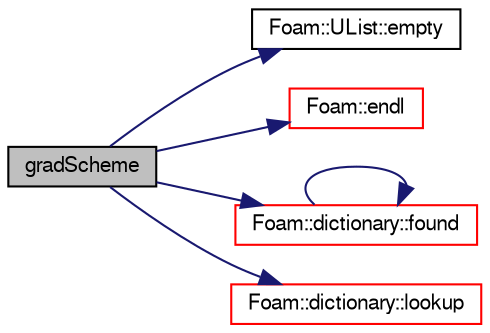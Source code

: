 digraph "gradScheme"
{
  bgcolor="transparent";
  edge [fontname="FreeSans",fontsize="10",labelfontname="FreeSans",labelfontsize="10"];
  node [fontname="FreeSans",fontsize="10",shape=record];
  rankdir="LR";
  Node3854 [label="gradScheme",height=0.2,width=0.4,color="black", fillcolor="grey75", style="filled", fontcolor="black"];
  Node3854 -> Node3855 [color="midnightblue",fontsize="10",style="solid",fontname="FreeSans"];
  Node3855 [label="Foam::UList::empty",height=0.2,width=0.4,color="black",URL="$a25698.html#a644718bb2fb240de962dc3c9a1fdf0dc",tooltip="Return true if the UList is empty (ie, size() is zero). "];
  Node3854 -> Node3856 [color="midnightblue",fontsize="10",style="solid",fontname="FreeSans"];
  Node3856 [label="Foam::endl",height=0.2,width=0.4,color="red",URL="$a21124.html#a2db8fe02a0d3909e9351bb4275b23ce4",tooltip="Add newline and flush stream. "];
  Node3854 -> Node3858 [color="midnightblue",fontsize="10",style="solid",fontname="FreeSans"];
  Node3858 [label="Foam::dictionary::found",height=0.2,width=0.4,color="red",URL="$a26014.html#adcd3d5d43253006ef145e56b43025d28",tooltip="Search dictionary for given keyword. "];
  Node3858 -> Node3858 [color="midnightblue",fontsize="10",style="solid",fontname="FreeSans"];
  Node3854 -> Node3860 [color="midnightblue",fontsize="10",style="solid",fontname="FreeSans"];
  Node3860 [label="Foam::dictionary::lookup",height=0.2,width=0.4,color="red",URL="$a26014.html#a6a0727fa523e48977e27348663def509",tooltip="Find and return an entry data stream. "];
}
